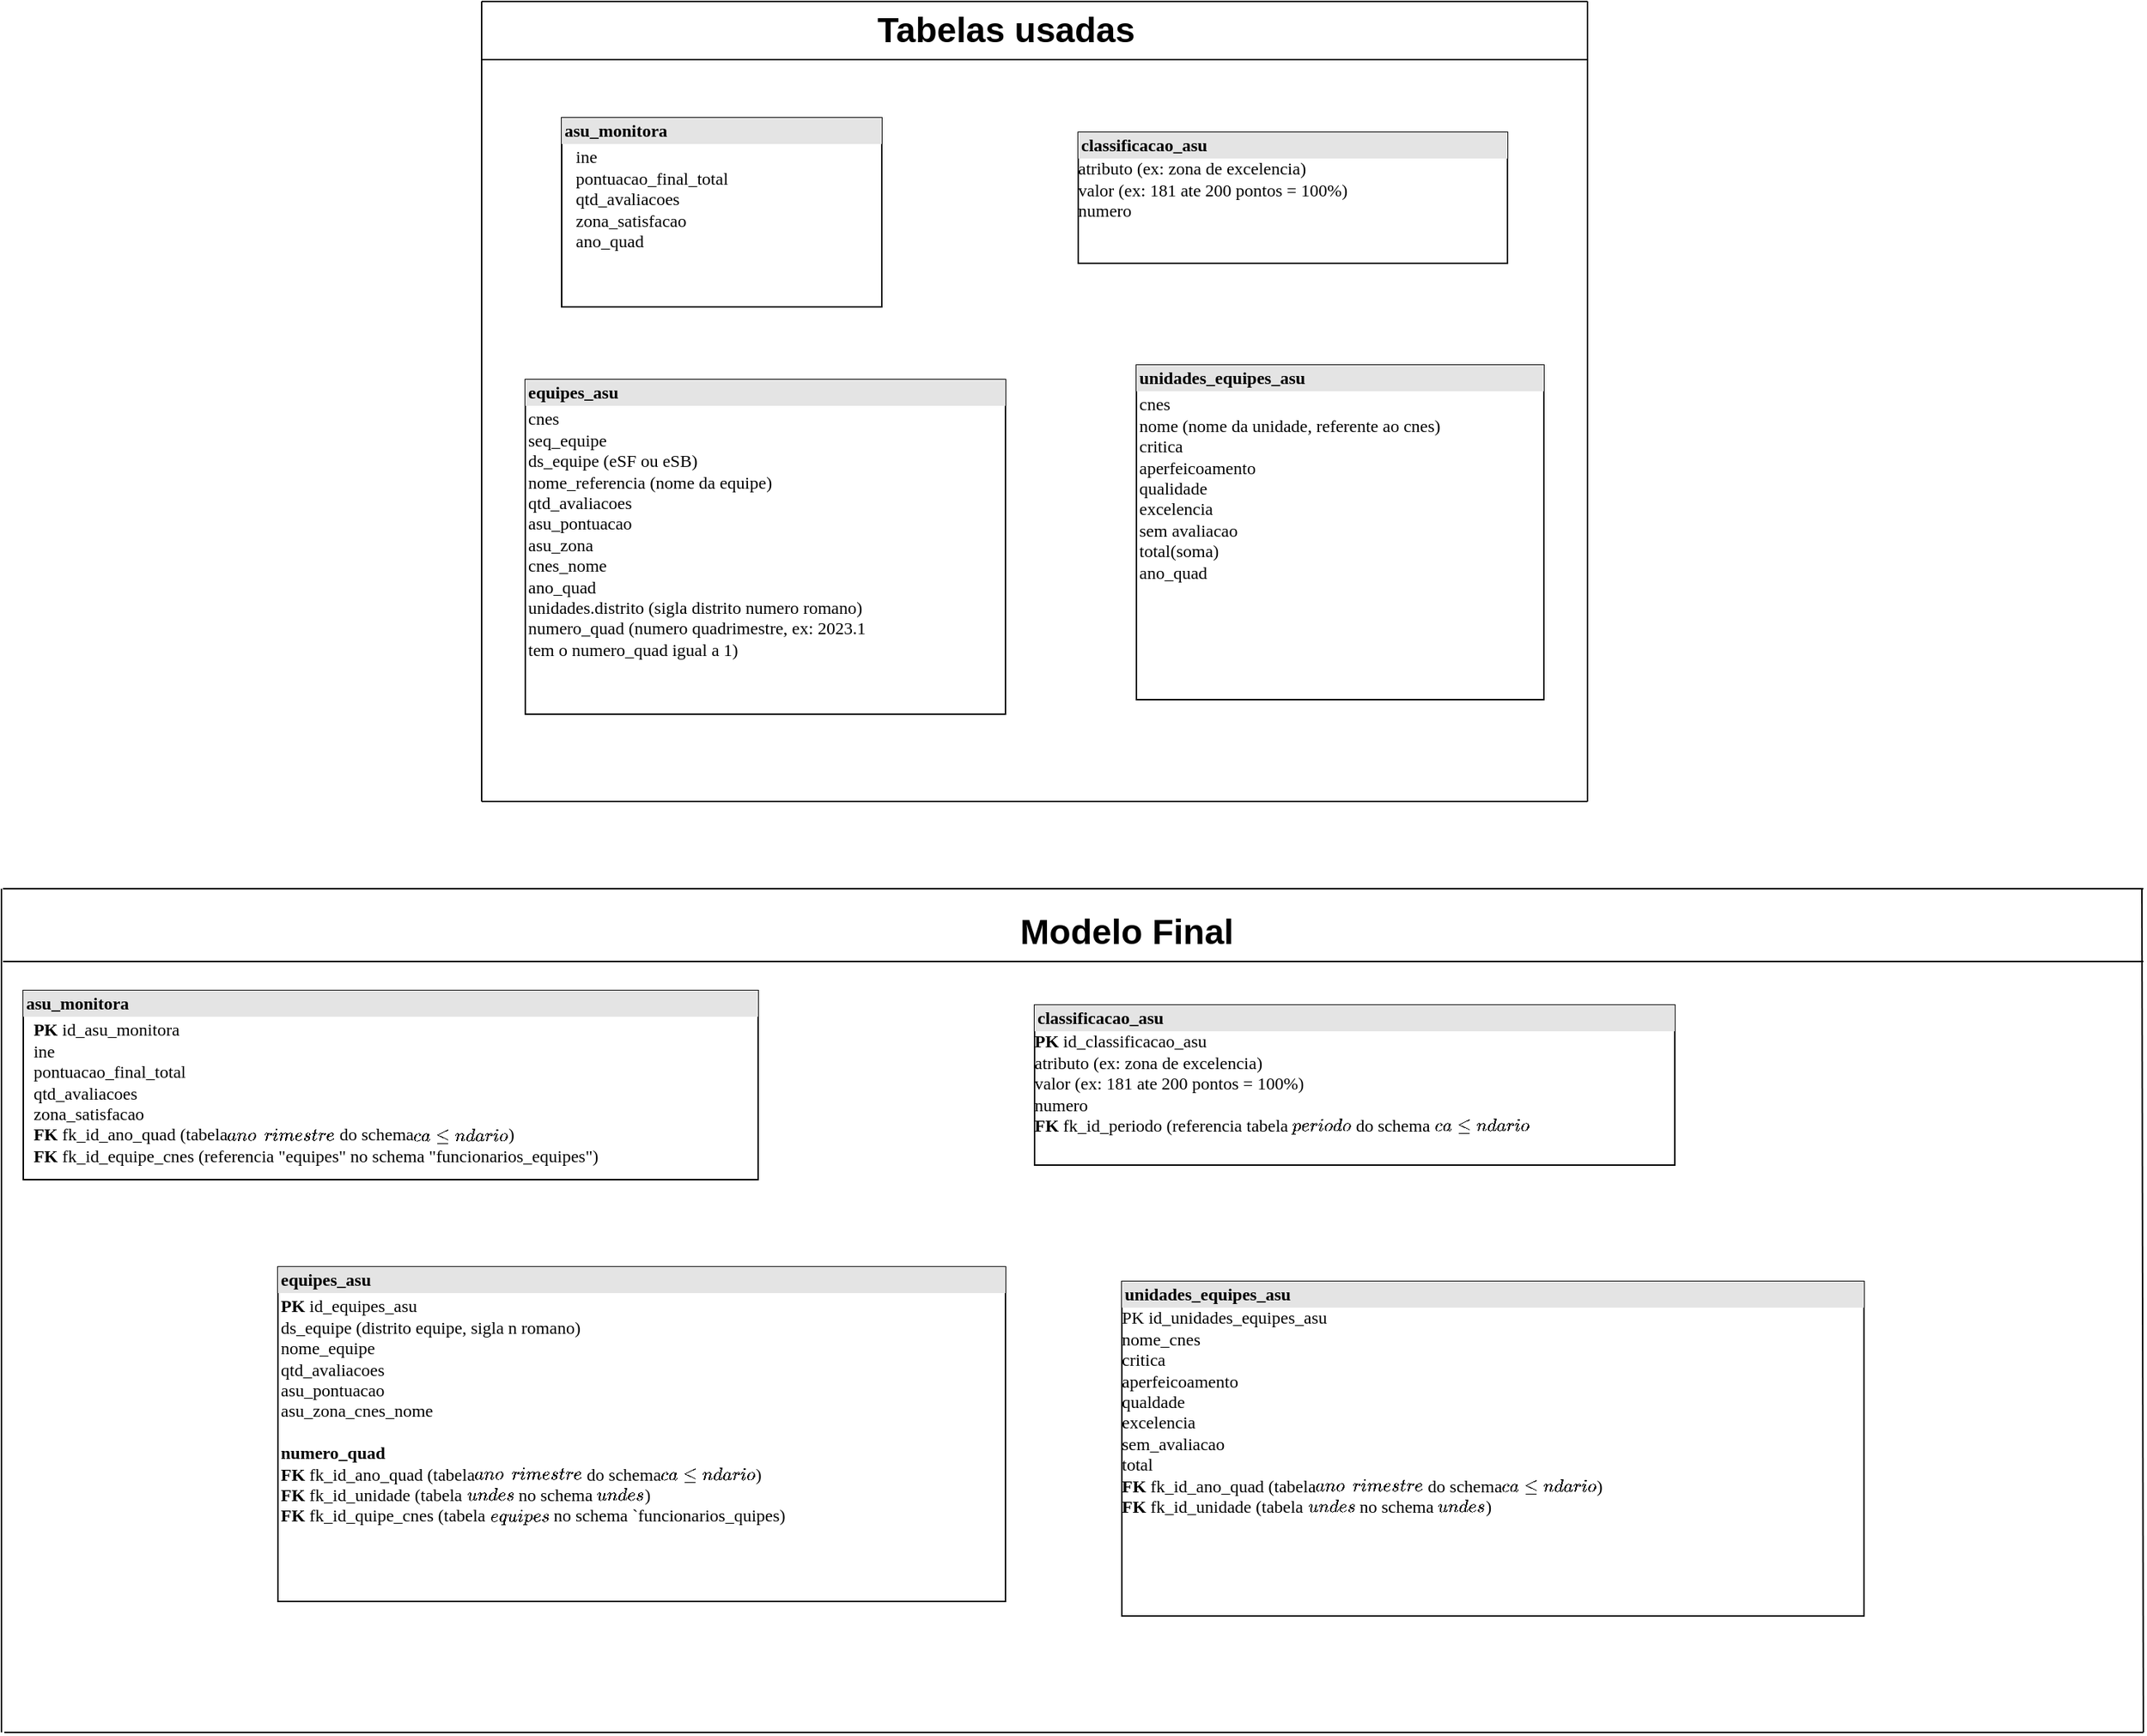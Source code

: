 <mxfile version="24.6.4" type="device">
  <diagram name="Página-1" id="Bz373ip4_WH58LS_5ks4">
    <mxGraphModel dx="3328" dy="3182" grid="1" gridSize="10" guides="1" tooltips="1" connect="1" arrows="1" fold="1" page="1" pageScale="1" pageWidth="827" pageHeight="1169" math="0" shadow="0">
      <root>
        <mxCell id="0" />
        <mxCell id="1" parent="0" />
        <mxCell id="YknKMFGWReooVMZxjvo7-1" value="&lt;div style=&quot;box-sizing:border-box;width:100%;background:#e4e4e4;padding:2px;&quot;&gt;&lt;b&gt;asu_monitora&lt;/b&gt;&lt;/div&gt;&lt;table style=&quot;width:100%;font-size:1em;&quot; cellpadding=&quot;2&quot; cellspacing=&quot;0&quot;&gt;&lt;tbody&gt;&lt;tr&gt;&lt;td&gt;&lt;br&gt;&lt;/td&gt;&lt;td&gt;ine&lt;br&gt;pontuacao_final_total&lt;br&gt;qtd_avaliacoes&lt;br&gt;zona_satisfacao&lt;br&gt;ano_quad&lt;br&gt;&lt;br&gt;&lt;/td&gt;&lt;/tr&gt;&lt;tr&gt;&lt;td&gt;&lt;/td&gt;&lt;td&gt;&lt;br&gt;&lt;br&gt;&lt;/td&gt;&lt;/tr&gt;&lt;tr&gt;&lt;td&gt;&lt;/td&gt;&lt;td&gt;&lt;br&gt;&lt;br&gt;&lt;/td&gt;&lt;/tr&gt;&lt;/tbody&gt;&lt;/table&gt;" style="verticalAlign=top;align=left;overflow=fill;html=1;rounded=0;shadow=0;comic=0;labelBackgroundColor=none;strokeWidth=1;fontFamily=Verdana;fontSize=12" vertex="1" parent="1">
          <mxGeometry x="-575" y="-1620" width="220" height="130" as="geometry" />
        </mxCell>
        <mxCell id="YknKMFGWReooVMZxjvo7-2" value="Tabelas usadas" style="text;strokeColor=none;fillColor=none;html=1;fontSize=24;fontStyle=1;verticalAlign=middle;align=center;" vertex="1" parent="1">
          <mxGeometry x="-320" y="-1700" width="100" height="40" as="geometry" />
        </mxCell>
        <mxCell id="YknKMFGWReooVMZxjvo7-3" value="" style="endArrow=none;html=1;rounded=0;" edge="1" parent="1">
          <mxGeometry width="50" height="50" relative="1" as="geometry">
            <mxPoint x="-630" y="-1150" as="sourcePoint" />
            <mxPoint x="-630" y="-1700" as="targetPoint" />
          </mxGeometry>
        </mxCell>
        <mxCell id="YknKMFGWReooVMZxjvo7-4" value="" style="endArrow=none;html=1;rounded=0;" edge="1" parent="1">
          <mxGeometry width="50" height="50" relative="1" as="geometry">
            <mxPoint x="130" y="-1150" as="sourcePoint" />
            <mxPoint x="130" y="-1700" as="targetPoint" />
          </mxGeometry>
        </mxCell>
        <mxCell id="YknKMFGWReooVMZxjvo7-5" value="" style="endArrow=none;html=1;rounded=0;" edge="1" parent="1">
          <mxGeometry width="50" height="50" relative="1" as="geometry">
            <mxPoint x="130" y="-1150" as="sourcePoint" />
            <mxPoint x="-630" y="-1150" as="targetPoint" />
          </mxGeometry>
        </mxCell>
        <mxCell id="YknKMFGWReooVMZxjvo7-6" value="" style="endArrow=none;html=1;rounded=0;" edge="1" parent="1">
          <mxGeometry width="50" height="50" relative="1" as="geometry">
            <mxPoint x="130" y="-1700" as="sourcePoint" />
            <mxPoint x="-630" y="-1700" as="targetPoint" />
          </mxGeometry>
        </mxCell>
        <mxCell id="YknKMFGWReooVMZxjvo7-7" value="" style="endArrow=none;html=1;rounded=0;" edge="1" parent="1">
          <mxGeometry width="50" height="50" relative="1" as="geometry">
            <mxPoint x="130" y="-1660" as="sourcePoint" />
            <mxPoint x="-630" y="-1660" as="targetPoint" />
          </mxGeometry>
        </mxCell>
        <mxCell id="YknKMFGWReooVMZxjvo7-20" value="&lt;div style=&quot;box-sizing:border-box;width:100%;background:#e4e4e4;padding:2px;&quot;&gt;&lt;b&gt;classificacao_asu&lt;/b&gt;&lt;/div&gt;atributo (ex: zona de excelencia)&lt;div&gt;valor (ex: 181 ate 200 pontos = 100%)&lt;/div&gt;&lt;div&gt;numero&lt;br&gt;&lt;table style=&quot;width:100%;font-size:1em;&quot; cellpadding=&quot;2&quot; cellspacing=&quot;0&quot;&gt;&lt;tbody&gt;&lt;tr&gt;&lt;td&gt;&lt;/td&gt;&lt;td&gt;&lt;br&gt;&lt;br&gt;&lt;br&gt;&lt;/td&gt;&lt;/tr&gt;&lt;tr&gt;&lt;td&gt;&lt;/td&gt;&lt;td&gt;&lt;br&gt;&lt;br&gt;&lt;/td&gt;&lt;/tr&gt;&lt;/tbody&gt;&lt;/table&gt;&lt;/div&gt;" style="verticalAlign=top;align=left;overflow=fill;html=1;rounded=0;shadow=0;comic=0;labelBackgroundColor=none;strokeWidth=1;fontFamily=Verdana;fontSize=12" vertex="1" parent="1">
          <mxGeometry x="-220" y="-1610" width="295" height="90" as="geometry" />
        </mxCell>
        <mxCell id="YknKMFGWReooVMZxjvo7-21" value="&lt;div style=&quot;box-sizing:border-box;width:100%;background:#e4e4e4;padding:2px;&quot;&gt;&lt;b&gt;equipes_asu&lt;/b&gt;&lt;/div&gt;&lt;table style=&quot;width:100%;font-size:1em;&quot; cellpadding=&quot;2&quot; cellspacing=&quot;0&quot;&gt;&lt;tbody&gt;&lt;tr&gt;&lt;td&gt;cnes&lt;br&gt;seq_equipe&lt;br&gt;ds_equipe (eSF ou eSB)&lt;br&gt;nome_referencia (nome da equipe)&lt;br&gt;qtd_avaliacoes&lt;br&gt;asu_pontuacao&lt;br&gt;asu_zona&lt;br&gt;cnes_nome&lt;br&gt;ano_quad&lt;br&gt;unidades.distrito (sigla distrito numero romano)&lt;br&gt;numero_quad (numero quadrimestre, ex: 2023.1&amp;nbsp;&lt;br&gt;tem o numero_quad igual a 1)&lt;br&gt;&lt;br&gt;&lt;/td&gt;&lt;td&gt;&lt;/td&gt;&lt;/tr&gt;&lt;tr&gt;&lt;td&gt;&lt;/td&gt;&lt;td&gt;&lt;br&gt;&lt;br&gt;&lt;br&gt;&lt;/td&gt;&lt;/tr&gt;&lt;tr&gt;&lt;td&gt;&lt;/td&gt;&lt;td&gt;&lt;br&gt;&lt;br&gt;&lt;/td&gt;&lt;/tr&gt;&lt;/tbody&gt;&lt;/table&gt;" style="verticalAlign=top;align=left;overflow=fill;html=1;rounded=0;shadow=0;comic=0;labelBackgroundColor=none;strokeWidth=1;fontFamily=Verdana;fontSize=12" vertex="1" parent="1">
          <mxGeometry x="-600" y="-1440" width="330" height="230" as="geometry" />
        </mxCell>
        <mxCell id="YknKMFGWReooVMZxjvo7-22" value="&lt;div style=&quot;box-sizing:border-box;width:100%;background:#e4e4e4;padding:2px;&quot;&gt;&lt;b&gt;unidades_equipes_asu&lt;/b&gt;&lt;/div&gt;&lt;table style=&quot;width:100%;font-size:1em;&quot; cellpadding=&quot;2&quot; cellspacing=&quot;0&quot;&gt;&lt;tbody&gt;&lt;tr&gt;&lt;td&gt;cnes&lt;br&gt;nome (nome da unidade, referente ao cnes)&lt;br&gt;critica&lt;br&gt;aperfeicoamento&lt;br&gt;qualidade&lt;br&gt;excelencia&lt;br&gt;sem avaliacao&lt;br&gt;total(soma)&lt;br&gt;ano_quad&lt;br&gt;&lt;span style=&quot;color: rgba(0, 0, 0, 0); font-family: monospace; font-size: 0px;&quot;&gt;%3CmxGraphModel%3E%3Croot%3E%3CmxCell%20id%3D%220%22%2F%3E%3CmxCell%20id%3D%221%22%20parent%3D%220%22%2F%3E%3CmxCell%20id%3D%222%22%20value%3D%22%26lt%3Bdiv%20style%3D%26quot%3Bbox-sizing%3Aborder-box%3Bwidth%3A100%25%3Bbackground%3A%23e4e4e4%3Bpadding%3A2px%3B%26quot%3B%26gt%3B%26lt%3Bb%26gt%3Bequipes_asu%26lt%3B%2Fb%26gt%3B%26lt%3B%2Fdiv%26gt%3B%26lt%3Btable%20style%3D%26quot%3Bwidth%3A100%25%3Bfont-size%3A1em%3B%26quot%3B%20cellpadding%3D%26quot%3B2%26quot%3B%20cellspacing%3D%26quot%3B0%26quot%3B%26gt%3B%26lt%3Btbody%26gt%3B%26lt%3Btr%26gt%3B%26lt%3Btd%26gt%3Bcnes%26lt%3Bbr%26gt%3Bseq_equipe%26lt%3Bbr%26gt%3Bds_equipe%26lt%3Bbr%26gt%3Bnome_referencia%20(nome%20da%20equipe)%26lt%3Bbr%26gt%3Bqtd_avaliacoes%26lt%3Bbr%26gt%3Basu_pontuacao%26lt%3Bbr%26gt%3Basu_zona%26lt%3Bbr%26gt%3Bcnes_nome%26lt%3Bbr%26gt%3Bano_quad%26lt%3Bbr%26gt%3Bunidade(%20de%20I%20a%20VIII%20em%20algorismos%26lt%3Bbr%26gt%3Bromanos)%26lt%3Bbr%26gt%3Bnumero_quadrimestre%26amp%3Bnbsp%3B%26lt%3B%2Ftd%26gt%3B%26lt%3Btd%26gt%3B%26lt%3Bbr%26gt%3B%26lt%3B%2Ftd%26gt%3B%26lt%3B%2Ftr%26gt%3B%26lt%3Btr%26gt%3B%26lt%3Btd%26gt%3B%26lt%3B%2Ftd%26gt%3B%26lt%3Btd%26gt%3B%26lt%3Bbr%26gt%3B%26lt%3Bbr%26gt%3B%26lt%3Bbr%26gt%3B%26lt%3B%2Ftd%26gt%3B%26lt%3B%2Ftr%26gt%3B%26lt%3Btr%26gt%3B%26lt%3Btd%26gt%3B%26lt%3B%2Ftd%26gt%3B%26lt%3Btd%26gt%3B%26lt%3Bbr%26gt%3B%26lt%3Bbr%26gt%3B%26lt%3B%2Ftd%26gt%3B%26lt%3B%2Ftr%26gt%3B%26lt%3B%2Ftbody%26gt%3B%26lt%3B%2Ftable%26gt%3B%22%20style%3D%22verticalAlign%3Dtop%3Balign%3Dleft%3Boverflow%3Dfill%3Bhtml%3D1%3Brounded%3D0%3Bshadow%3D0%3Bcomic%3D0%3BlabelBackgroundColor%3Dnone%3BstrokeWidth%3D1%3BfontFamily%3DVerdana%3BfontSize%3D12%22%20vertex%3D%221%22%20parent%3D%221%22%3E%3CmxGeometry%20x%3D%22-795%22%20y%3D%22-1620%22%20width%3D%22220%22%20height%3D%22230%22%20as%3D%22geometry%22%2F%3E%3C%2FmxCell%3E%3C%2Froot%3E%3C%2FmxGraphModel%3E&lt;/span&gt;&lt;/td&gt;&lt;td&gt;&lt;br&gt;&lt;/td&gt;&lt;/tr&gt;&lt;tr&gt;&lt;td&gt;&lt;/td&gt;&lt;td&gt;&lt;br&gt;&lt;br&gt;&lt;br&gt;&lt;/td&gt;&lt;/tr&gt;&lt;tr&gt;&lt;td&gt;&lt;/td&gt;&lt;td&gt;&lt;br&gt;&lt;br&gt;&lt;/td&gt;&lt;/tr&gt;&lt;/tbody&gt;&lt;/table&gt;" style="verticalAlign=top;align=left;overflow=fill;html=1;rounded=0;shadow=0;comic=0;labelBackgroundColor=none;strokeWidth=1;fontFamily=Verdana;fontSize=12" vertex="1" parent="1">
          <mxGeometry x="-180" y="-1450" width="280" height="230" as="geometry" />
        </mxCell>
        <mxCell id="YknKMFGWReooVMZxjvo7-44" value="Modelo Final" style="text;strokeColor=none;fillColor=none;html=1;fontSize=24;fontStyle=1;verticalAlign=middle;align=center;" vertex="1" parent="1">
          <mxGeometry x="-267" y="-1081" width="160" height="41" as="geometry" />
        </mxCell>
        <mxCell id="YknKMFGWReooVMZxjvo7-45" value="" style="endArrow=none;html=1;rounded=0;" edge="1" parent="1">
          <mxGeometry width="50" height="50" relative="1" as="geometry">
            <mxPoint x="-960" y="-510" as="sourcePoint" />
            <mxPoint x="-960" y="-1090" as="targetPoint" />
          </mxGeometry>
        </mxCell>
        <mxCell id="YknKMFGWReooVMZxjvo7-46" value="" style="endArrow=none;html=1;rounded=0;" edge="1" parent="1">
          <mxGeometry width="50" height="50" relative="1" as="geometry">
            <mxPoint x="512" y="-510" as="sourcePoint" />
            <mxPoint x="511" y="-1090" as="targetPoint" />
          </mxGeometry>
        </mxCell>
        <mxCell id="YknKMFGWReooVMZxjvo7-47" value="" style="endArrow=none;html=1;rounded=0;" edge="1" parent="1">
          <mxGeometry width="50" height="50" relative="1" as="geometry">
            <mxPoint x="512" y="-510" as="sourcePoint" />
            <mxPoint x="-958" y="-510" as="targetPoint" />
          </mxGeometry>
        </mxCell>
        <mxCell id="YknKMFGWReooVMZxjvo7-48" value="" style="endArrow=none;html=1;rounded=0;" edge="1" parent="1">
          <mxGeometry width="50" height="50" relative="1" as="geometry">
            <mxPoint x="512" y="-1090" as="sourcePoint" />
            <mxPoint x="-959" y="-1090" as="targetPoint" />
          </mxGeometry>
        </mxCell>
        <mxCell id="YknKMFGWReooVMZxjvo7-49" value="" style="endArrow=none;html=1;rounded=0;" edge="1" parent="1">
          <mxGeometry width="50" height="50" relative="1" as="geometry">
            <mxPoint x="512" y="-1040" as="sourcePoint" />
            <mxPoint x="-959" y="-1040" as="targetPoint" />
          </mxGeometry>
        </mxCell>
        <mxCell id="YknKMFGWReooVMZxjvo7-60" value="&lt;div style=&quot;box-sizing:border-box;width:100%;background:#e4e4e4;padding:2px;&quot;&gt;&lt;b&gt;asu_monitora&lt;/b&gt;&lt;/div&gt;&lt;table style=&quot;width:100%;font-size:1em;&quot; cellpadding=&quot;2&quot; cellspacing=&quot;0&quot;&gt;&lt;tbody&gt;&lt;tr&gt;&lt;td&gt;&lt;/td&gt;&lt;td&gt;&lt;b&gt;PK &lt;/b&gt;id_asu_monitora&lt;br&gt;ine&lt;br&gt;pontuacao_final_total&lt;br&gt;qtd_avaliacoes&lt;br&gt;zona_satisfacao&lt;br&gt;&lt;b&gt;FK&lt;/b&gt;&amp;nbsp;fk_id_ano_quad (tabela`ano_quadrimestre` do schema`calendario`)&lt;br&gt;&lt;b&gt;FK &lt;/b&gt;fk_id_equipe_cnes (referencia &quot;equipes&quot; no schema &quot;funcionarios_equipes&quot;)&lt;br&gt;&lt;br&gt;&lt;/td&gt;&lt;/tr&gt;&lt;tr&gt;&lt;td&gt;&lt;/td&gt;&lt;td&gt;&lt;br&gt;&lt;br&gt;&lt;/td&gt;&lt;/tr&gt;&lt;tr&gt;&lt;td&gt;&lt;/td&gt;&lt;td&gt;&lt;br&gt;&lt;br&gt;&lt;/td&gt;&lt;/tr&gt;&lt;/tbody&gt;&lt;/table&gt;" style="verticalAlign=top;align=left;overflow=fill;html=1;rounded=0;shadow=0;comic=0;labelBackgroundColor=none;strokeWidth=1;fontFamily=Verdana;fontSize=12" vertex="1" parent="1">
          <mxGeometry x="-945" y="-1020" width="505" height="130" as="geometry" />
        </mxCell>
        <mxCell id="YknKMFGWReooVMZxjvo7-61" value="&lt;div style=&quot;box-sizing:border-box;width:100%;background:#e4e4e4;padding:2px;&quot;&gt;&lt;b&gt;classificacao_asu&lt;/b&gt;&lt;/div&gt;&lt;b&gt;PK &lt;/b&gt;id_classificacao_asu&lt;div&gt;atributo (ex: zona de excelencia)&lt;div&gt;valor (ex: 181 ate 200 pontos = 100%)&lt;/div&gt;&lt;div&gt;numero&lt;/div&gt;&lt;div&gt;&lt;b&gt;FK&lt;/b&gt; fk_id_periodo (referencia tabela `periodo` do schema `calendario`&lt;br&gt;&lt;table style=&quot;width:100%;font-size:1em;&quot; cellpadding=&quot;2&quot; cellspacing=&quot;0&quot;&gt;&lt;tbody&gt;&lt;tr&gt;&lt;td&gt;&lt;/td&gt;&lt;td&gt;&lt;br&gt;&lt;br&gt;&lt;br&gt;&lt;/td&gt;&lt;/tr&gt;&lt;tr&gt;&lt;td&gt;&lt;/td&gt;&lt;td&gt;&lt;br&gt;&lt;br&gt;&lt;/td&gt;&lt;/tr&gt;&lt;/tbody&gt;&lt;/table&gt;&lt;/div&gt;&lt;/div&gt;" style="verticalAlign=top;align=left;overflow=fill;html=1;rounded=0;shadow=0;comic=0;labelBackgroundColor=none;strokeWidth=1;fontFamily=Verdana;fontSize=12" vertex="1" parent="1">
          <mxGeometry x="-250" y="-1010" width="440" height="110" as="geometry" />
        </mxCell>
        <mxCell id="YknKMFGWReooVMZxjvo7-62" value="&lt;div style=&quot;box-sizing:border-box;width:100%;background:#e4e4e4;padding:2px;&quot;&gt;&lt;b&gt;equipes_asu&lt;/b&gt;&lt;/div&gt;&lt;table style=&quot;width:100%;font-size:1em;&quot; cellpadding=&quot;2&quot; cellspacing=&quot;0&quot;&gt;&lt;tbody&gt;&lt;tr&gt;&lt;td&gt;&lt;b&gt;PK &lt;/b&gt;id_equipes_asu&lt;br&gt;ds_equipe (distrito equipe, sigla n romano)&lt;br&gt;nome_equipe&lt;br&gt;qtd_avaliacoes&lt;br&gt;asu_pontuacao&lt;br&gt;asu_zona_cnes_nome&lt;br&gt;&lt;br&gt;&lt;b&gt;numero_quad&lt;/b&gt;&lt;br&gt;&lt;b&gt;FK&amp;nbsp;&lt;/b&gt;fk_id_ano_quad (tabela`ano_quadrimestre` do schema`calendario`)&lt;br&gt;&lt;b&gt;FK&amp;nbsp;&lt;/b&gt;fk_id_unidade (tabela `unidades` no schema `unidades`)&lt;br&gt;&lt;b&gt;FK&amp;nbsp;&lt;/b&gt;fk_id_quipe_cnes (tabela `equipes` no schema `funcionarios_quipes)&lt;br&gt;&lt;br&gt;&lt;br&gt;&lt;/td&gt;&lt;td&gt;&lt;/td&gt;&lt;/tr&gt;&lt;tr&gt;&lt;td&gt;&lt;/td&gt;&lt;td&gt;&lt;br&gt;&lt;br&gt;&lt;br&gt;&lt;/td&gt;&lt;/tr&gt;&lt;tr&gt;&lt;td&gt;&lt;/td&gt;&lt;td&gt;&lt;br&gt;&lt;br&gt;&lt;/td&gt;&lt;/tr&gt;&lt;/tbody&gt;&lt;/table&gt;" style="verticalAlign=top;align=left;overflow=fill;html=1;rounded=0;shadow=0;comic=0;labelBackgroundColor=none;strokeWidth=1;fontFamily=Verdana;fontSize=12" vertex="1" parent="1">
          <mxGeometry x="-770" y="-830" width="500" height="230" as="geometry" />
        </mxCell>
        <mxCell id="YknKMFGWReooVMZxjvo7-63" value="&lt;div style=&quot;box-sizing:border-box;width:100%;background:#e4e4e4;padding:2px;&quot;&gt;&lt;b&gt;unidades_equipes_asu&lt;/b&gt;&lt;/div&gt;PK id_unidades_equipes_asu&lt;div&gt;nome_cnes&lt;/div&gt;&lt;div&gt;critica&lt;/div&gt;&lt;div&gt;aperfeicoamento&lt;/div&gt;&lt;div&gt;qualdade&lt;/div&gt;&lt;div&gt;excelencia&lt;/div&gt;&lt;div&gt;sem_avaliacao&lt;/div&gt;&lt;div&gt;total&lt;/div&gt;&lt;div&gt;&lt;b&gt;FK&amp;nbsp;&lt;/b&gt;fk_id_ano_quad (tabela`ano_quadrimestre` do schema`calendario`)&lt;br&gt;&lt;/div&gt;&lt;div&gt;&lt;b&gt;FK&lt;/b&gt; fk_id_unidade (tabela `unidades` no schema `unidades`)&lt;br&gt;&lt;/div&gt;&lt;div&gt;&lt;br&gt;&lt;/div&gt;&lt;div&gt;&lt;br&gt;&lt;table style=&quot;width:100%;font-size:1em;&quot; cellpadding=&quot;2&quot; cellspacing=&quot;0&quot;&gt;&lt;tbody&gt;&lt;tr&gt;&lt;td&gt;&lt;br&gt;&lt;span style=&quot;color: rgba(0, 0, 0, 0); font-family: monospace; font-size: 0px;&quot;&gt;%3CmxGraphModel%3E%3Croot%3E%3CmxCell%20id%3D%220%22%2F%3E%3CmxCell%20id%3D%221%22%20parent%3D%220%22%2F%3E%3CmxCell%20id%3D%222%22%20value%3D%22%26lt%3Bdiv%20style%3D%26quot%3Bbox-sizing%3Aborder-box%3Bwidth%3A100%25%3Bbackground%3A%23e4e4e4%3Bpadding%3A2px%3B%26quot%3B%26gt%3B%26lt%3Bb%26gt%3Bequipes_asu%26lt%3B%2Fb%26gt%3B%26lt%3B%2Fdiv%26gt%3B%26lt%3Btable%20style%3D%26quot%3Bwidth%3A100%25%3Bfont-size%3A1em%3B%26quot%3B%20cellpadding%3D%26quot%3B2%26quot%3B%20cellspacing%3D%26quot%3B0%26quot%3B%26gt%3B%26lt%3Btbody%26gt%3B%26lt%3Btr%26gt%3B%26lt%3Btd%26gt%3Bcnes%26lt%3Bbr%26gt%3Bseq_equipe%26lt%3Bbr%26gt%3Bds_equipe%26lt%3Bbr%26gt%3Bnome_referencia%20(nome%20da%20equipe)%26lt%3Bbr%26gt%3Bqtd_avaliacoes%26lt%3Bbr%26gt%3Basu_pontuacao%26lt%3Bbr%26gt%3Basu_zona%26lt%3Bbr%26gt%3Bcnes_nome%26lt%3Bbr%26gt%3Bano_quad%26lt%3Bbr%26gt%3Bunidade(%20de%20I%20a%20VIII%20em%20algorismos%26lt%3Bbr%26gt%3Bromanos)%26lt%3Bbr%26gt%3Bnumero_quadrimestre%26amp%3Bnbsp%3B%26lt%3B%2Ftd%26gt%3B%26lt%3Btd%26gt%3B%26lt%3Bbr%26gt%3B%26lt%3B%2Ftd%26gt%3B%26lt%3B%2Ftr%26gt%3B%26lt%3Btr%26gt%3B%26lt%3Btd%26gt%3B%26lt%3B%2Ftd%26gt%3B%26lt%3Btd%26gt%3B%26lt%3Bbr%26gt%3B%26lt%3Bbr%26gt%3B%26lt%3Bbr%26gt%3B%26lt%3B%2Ftd%26gt%3B%26lt%3B%2Ftr%26gt%3B%26lt%3Btr%26gt%3B%26lt%3Btd%26gt%3B%26lt%3B%2Ftd%26gt%3B%26lt%3Btd%26gt%3B%26lt%3Bbr%26gt%3B%26lt%3Bbr%26gt%3B%26lt%3B%2Ftd%26gt%3B%26lt%3B%2Ftr%26gt%3B%26lt%3B%2Ftbody%26gt%3B%26lt%3B%2Ftable%26gt%3B%22%20style%3D%22verticalAlign%3Dtop%3Balign%3Dleft%3Boverflow%3Dfill%3Bhtml%3D1%3Brounded%3D0%3Bshadow%3D0%3Bcomic%3D0%3BlabelBackgroundColor%3Dnone%3BstrokeWidth%3D1%3BfontFamily%3DVerdana%3BfontSize%3D12%22%20vertex%3D%221%22%20parent%3D%221%22%3E%3CmxGeometry%20x%3D%22-795%22%20y%3D%22-1620%22%20width%3D%22220%22%20height%3D%22230%22%20as%3D%22geometry%22%2F%3E%3C%2FmxCell%3E%3C%2Froot%3E%3C%2FmxGraphModel%3E&lt;/span&gt;&lt;/td&gt;&lt;td&gt;&lt;br&gt;&lt;/td&gt;&lt;/tr&gt;&lt;tr&gt;&lt;td&gt;&lt;/td&gt;&lt;td&gt;&lt;br&gt;&lt;br&gt;&lt;br&gt;&lt;/td&gt;&lt;/tr&gt;&lt;tr&gt;&lt;td&gt;&lt;/td&gt;&lt;td&gt;&lt;br&gt;&lt;br&gt;&lt;/td&gt;&lt;/tr&gt;&lt;/tbody&gt;&lt;/table&gt;&lt;/div&gt;" style="verticalAlign=top;align=left;overflow=fill;html=1;rounded=0;shadow=0;comic=0;labelBackgroundColor=none;strokeWidth=1;fontFamily=Verdana;fontSize=12" vertex="1" parent="1">
          <mxGeometry x="-190" y="-820" width="510" height="230" as="geometry" />
        </mxCell>
      </root>
    </mxGraphModel>
  </diagram>
</mxfile>
